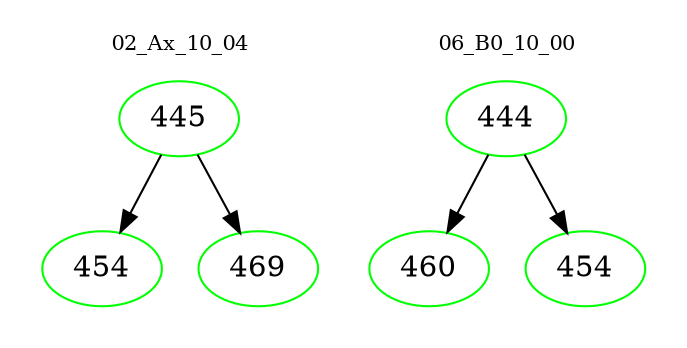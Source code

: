 digraph{
subgraph cluster_0 {
color = white
label = "02_Ax_10_04";
fontsize=10;
T0_445 [label="445", color="green"]
T0_445 -> T0_454 [color="black"]
T0_454 [label="454", color="green"]
T0_445 -> T0_469 [color="black"]
T0_469 [label="469", color="green"]
}
subgraph cluster_1 {
color = white
label = "06_B0_10_00";
fontsize=10;
T1_444 [label="444", color="green"]
T1_444 -> T1_460 [color="black"]
T1_460 [label="460", color="green"]
T1_444 -> T1_454 [color="black"]
T1_454 [label="454", color="green"]
}
}
